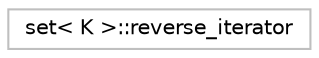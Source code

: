 digraph "Graphical Class Hierarchy"
{
 // LATEX_PDF_SIZE
  edge [fontname="Helvetica",fontsize="10",labelfontname="Helvetica",labelfontsize="10"];
  node [fontname="Helvetica",fontsize="10",shape=record];
  rankdir="LR";
  Node0 [label="set\< K \>::reverse_iterator",height=0.2,width=0.4,color="grey75", fillcolor="white", style="filled",tooltip="STL iterator class."];
}
